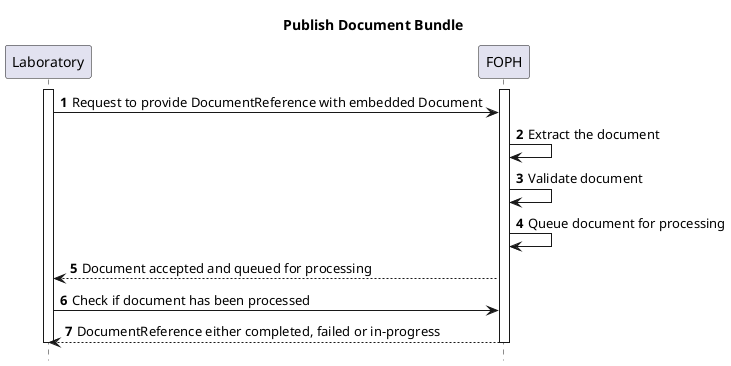 @startuml
title Publish Document Bundle
hide footbox
participant "Laboratory" as DocumentSource
participant "FOPH" as DocumentRecipient
autonumber
activate DocumentSource
activate DocumentRecipient
DocumentSource -> DocumentRecipient : Request to provide DocumentReference with embedded Document 
DocumentRecipient -> DocumentRecipient : Extract the document
DocumentRecipient -> DocumentRecipient : Validate document 
DocumentRecipient -> DocumentRecipient : Queue document for processing 
DocumentRecipient --> DocumentSource : Document accepted and queued for processing 
DocumentSource -> DocumentRecipient : Check if document has been processed 
DocumentRecipient --> DocumentSource : DocumentReference either completed, failed or in-progress 
deactivate DocumentSource
deactivate DocumentRecipient
@enduml
